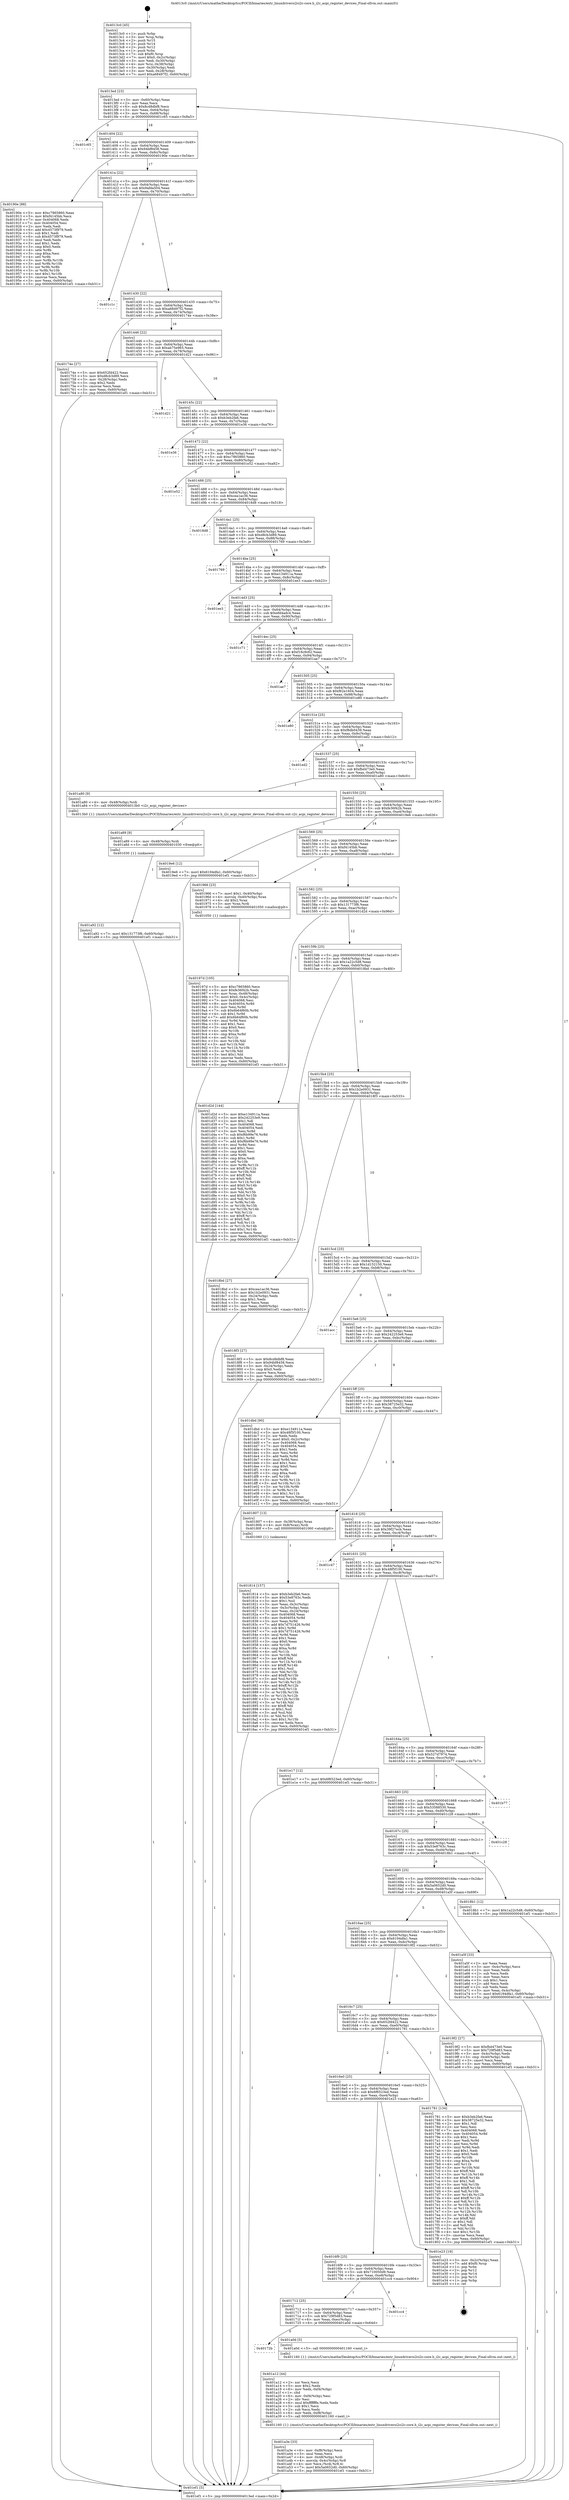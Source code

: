 digraph "0x4013c0" {
  label = "0x4013c0 (/mnt/c/Users/mathe/Desktop/tcc/POCII/binaries/extr_linuxdriversi2ci2c-core.h_i2c_acpi_register_devices_Final-ollvm.out::main(0))"
  labelloc = "t"
  node[shape=record]

  Entry [label="",width=0.3,height=0.3,shape=circle,fillcolor=black,style=filled]
  "0x4013ed" [label="{
     0x4013ed [23]\l
     | [instrs]\l
     &nbsp;&nbsp;0x4013ed \<+3\>: mov -0x60(%rbp),%eax\l
     &nbsp;&nbsp;0x4013f0 \<+2\>: mov %eax,%ecx\l
     &nbsp;&nbsp;0x4013f2 \<+6\>: sub $0x8cd8dbf8,%ecx\l
     &nbsp;&nbsp;0x4013f8 \<+3\>: mov %eax,-0x64(%rbp)\l
     &nbsp;&nbsp;0x4013fb \<+3\>: mov %ecx,-0x68(%rbp)\l
     &nbsp;&nbsp;0x4013fe \<+6\>: je 0000000000401c65 \<main+0x8a5\>\l
  }"]
  "0x401c65" [label="{
     0x401c65\l
  }", style=dashed]
  "0x401404" [label="{
     0x401404 [22]\l
     | [instrs]\l
     &nbsp;&nbsp;0x401404 \<+5\>: jmp 0000000000401409 \<main+0x49\>\l
     &nbsp;&nbsp;0x401409 \<+3\>: mov -0x64(%rbp),%eax\l
     &nbsp;&nbsp;0x40140c \<+5\>: sub $0x94bf8458,%eax\l
     &nbsp;&nbsp;0x401411 \<+3\>: mov %eax,-0x6c(%rbp)\l
     &nbsp;&nbsp;0x401414 \<+6\>: je 000000000040190e \<main+0x54e\>\l
  }"]
  Exit [label="",width=0.3,height=0.3,shape=circle,fillcolor=black,style=filled,peripheries=2]
  "0x40190e" [label="{
     0x40190e [88]\l
     | [instrs]\l
     &nbsp;&nbsp;0x40190e \<+5\>: mov $0xc7865860,%eax\l
     &nbsp;&nbsp;0x401913 \<+5\>: mov $0xf4145bb,%ecx\l
     &nbsp;&nbsp;0x401918 \<+7\>: mov 0x404068,%edx\l
     &nbsp;&nbsp;0x40191f \<+7\>: mov 0x404054,%esi\l
     &nbsp;&nbsp;0x401926 \<+2\>: mov %edx,%edi\l
     &nbsp;&nbsp;0x401928 \<+6\>: add $0x4573f979,%edi\l
     &nbsp;&nbsp;0x40192e \<+3\>: sub $0x1,%edi\l
     &nbsp;&nbsp;0x401931 \<+6\>: sub $0x4573f979,%edi\l
     &nbsp;&nbsp;0x401937 \<+3\>: imul %edi,%edx\l
     &nbsp;&nbsp;0x40193a \<+3\>: and $0x1,%edx\l
     &nbsp;&nbsp;0x40193d \<+3\>: cmp $0x0,%edx\l
     &nbsp;&nbsp;0x401940 \<+4\>: sete %r8b\l
     &nbsp;&nbsp;0x401944 \<+3\>: cmp $0xa,%esi\l
     &nbsp;&nbsp;0x401947 \<+4\>: setl %r9b\l
     &nbsp;&nbsp;0x40194b \<+3\>: mov %r8b,%r10b\l
     &nbsp;&nbsp;0x40194e \<+3\>: and %r9b,%r10b\l
     &nbsp;&nbsp;0x401951 \<+3\>: xor %r9b,%r8b\l
     &nbsp;&nbsp;0x401954 \<+3\>: or %r8b,%r10b\l
     &nbsp;&nbsp;0x401957 \<+4\>: test $0x1,%r10b\l
     &nbsp;&nbsp;0x40195b \<+3\>: cmovne %ecx,%eax\l
     &nbsp;&nbsp;0x40195e \<+3\>: mov %eax,-0x60(%rbp)\l
     &nbsp;&nbsp;0x401961 \<+5\>: jmp 0000000000401ef1 \<main+0xb31\>\l
  }"]
  "0x40141a" [label="{
     0x40141a [22]\l
     | [instrs]\l
     &nbsp;&nbsp;0x40141a \<+5\>: jmp 000000000040141f \<main+0x5f\>\l
     &nbsp;&nbsp;0x40141f \<+3\>: mov -0x64(%rbp),%eax\l
     &nbsp;&nbsp;0x401422 \<+5\>: sub $0x9afda504,%eax\l
     &nbsp;&nbsp;0x401427 \<+3\>: mov %eax,-0x70(%rbp)\l
     &nbsp;&nbsp;0x40142a \<+6\>: je 0000000000401c1c \<main+0x85c\>\l
  }"]
  "0x401a92" [label="{
     0x401a92 [12]\l
     | [instrs]\l
     &nbsp;&nbsp;0x401a92 \<+7\>: movl $0x131773f6,-0x60(%rbp)\l
     &nbsp;&nbsp;0x401a99 \<+5\>: jmp 0000000000401ef1 \<main+0xb31\>\l
  }"]
  "0x401c1c" [label="{
     0x401c1c\l
  }", style=dashed]
  "0x401430" [label="{
     0x401430 [22]\l
     | [instrs]\l
     &nbsp;&nbsp;0x401430 \<+5\>: jmp 0000000000401435 \<main+0x75\>\l
     &nbsp;&nbsp;0x401435 \<+3\>: mov -0x64(%rbp),%eax\l
     &nbsp;&nbsp;0x401438 \<+5\>: sub $0xa68497f2,%eax\l
     &nbsp;&nbsp;0x40143d \<+3\>: mov %eax,-0x74(%rbp)\l
     &nbsp;&nbsp;0x401440 \<+6\>: je 000000000040174e \<main+0x38e\>\l
  }"]
  "0x401a89" [label="{
     0x401a89 [9]\l
     | [instrs]\l
     &nbsp;&nbsp;0x401a89 \<+4\>: mov -0x48(%rbp),%rdi\l
     &nbsp;&nbsp;0x401a8d \<+5\>: call 0000000000401030 \<free@plt\>\l
     | [calls]\l
     &nbsp;&nbsp;0x401030 \{1\} (unknown)\l
  }"]
  "0x40174e" [label="{
     0x40174e [27]\l
     | [instrs]\l
     &nbsp;&nbsp;0x40174e \<+5\>: mov $0x652fd422,%eax\l
     &nbsp;&nbsp;0x401753 \<+5\>: mov $0xd8cb3d89,%ecx\l
     &nbsp;&nbsp;0x401758 \<+3\>: mov -0x28(%rbp),%edx\l
     &nbsp;&nbsp;0x40175b \<+3\>: cmp $0x2,%edx\l
     &nbsp;&nbsp;0x40175e \<+3\>: cmovne %ecx,%eax\l
     &nbsp;&nbsp;0x401761 \<+3\>: mov %eax,-0x60(%rbp)\l
     &nbsp;&nbsp;0x401764 \<+5\>: jmp 0000000000401ef1 \<main+0xb31\>\l
  }"]
  "0x401446" [label="{
     0x401446 [22]\l
     | [instrs]\l
     &nbsp;&nbsp;0x401446 \<+5\>: jmp 000000000040144b \<main+0x8b\>\l
     &nbsp;&nbsp;0x40144b \<+3\>: mov -0x64(%rbp),%eax\l
     &nbsp;&nbsp;0x40144e \<+5\>: sub $0xab75e965,%eax\l
     &nbsp;&nbsp;0x401453 \<+3\>: mov %eax,-0x78(%rbp)\l
     &nbsp;&nbsp;0x401456 \<+6\>: je 0000000000401d21 \<main+0x961\>\l
  }"]
  "0x401ef1" [label="{
     0x401ef1 [5]\l
     | [instrs]\l
     &nbsp;&nbsp;0x401ef1 \<+5\>: jmp 00000000004013ed \<main+0x2d\>\l
  }"]
  "0x4013c0" [label="{
     0x4013c0 [45]\l
     | [instrs]\l
     &nbsp;&nbsp;0x4013c0 \<+1\>: push %rbp\l
     &nbsp;&nbsp;0x4013c1 \<+3\>: mov %rsp,%rbp\l
     &nbsp;&nbsp;0x4013c4 \<+2\>: push %r15\l
     &nbsp;&nbsp;0x4013c6 \<+2\>: push %r14\l
     &nbsp;&nbsp;0x4013c8 \<+2\>: push %r12\l
     &nbsp;&nbsp;0x4013ca \<+1\>: push %rbx\l
     &nbsp;&nbsp;0x4013cb \<+7\>: sub $0xf0,%rsp\l
     &nbsp;&nbsp;0x4013d2 \<+7\>: movl $0x0,-0x2c(%rbp)\l
     &nbsp;&nbsp;0x4013d9 \<+3\>: mov %edi,-0x30(%rbp)\l
     &nbsp;&nbsp;0x4013dc \<+4\>: mov %rsi,-0x38(%rbp)\l
     &nbsp;&nbsp;0x4013e0 \<+3\>: mov -0x30(%rbp),%edi\l
     &nbsp;&nbsp;0x4013e3 \<+3\>: mov %edi,-0x28(%rbp)\l
     &nbsp;&nbsp;0x4013e6 \<+7\>: movl $0xa68497f2,-0x60(%rbp)\l
  }"]
  "0x401a3e" [label="{
     0x401a3e [33]\l
     | [instrs]\l
     &nbsp;&nbsp;0x401a3e \<+6\>: mov -0xf8(%rbp),%ecx\l
     &nbsp;&nbsp;0x401a44 \<+3\>: imul %eax,%ecx\l
     &nbsp;&nbsp;0x401a47 \<+4\>: mov -0x48(%rbp),%rdi\l
     &nbsp;&nbsp;0x401a4b \<+4\>: movslq -0x4c(%rbp),%r8\l
     &nbsp;&nbsp;0x401a4f \<+4\>: mov %ecx,(%rdi,%r8,4)\l
     &nbsp;&nbsp;0x401a53 \<+7\>: movl $0x5a0652d0,-0x60(%rbp)\l
     &nbsp;&nbsp;0x401a5a \<+5\>: jmp 0000000000401ef1 \<main+0xb31\>\l
  }"]
  "0x401d21" [label="{
     0x401d21\l
  }", style=dashed]
  "0x40145c" [label="{
     0x40145c [22]\l
     | [instrs]\l
     &nbsp;&nbsp;0x40145c \<+5\>: jmp 0000000000401461 \<main+0xa1\>\l
     &nbsp;&nbsp;0x401461 \<+3\>: mov -0x64(%rbp),%eax\l
     &nbsp;&nbsp;0x401464 \<+5\>: sub $0xb3eb2fa6,%eax\l
     &nbsp;&nbsp;0x401469 \<+3\>: mov %eax,-0x7c(%rbp)\l
     &nbsp;&nbsp;0x40146c \<+6\>: je 0000000000401e36 \<main+0xa76\>\l
  }"]
  "0x401a12" [label="{
     0x401a12 [44]\l
     | [instrs]\l
     &nbsp;&nbsp;0x401a12 \<+2\>: xor %ecx,%ecx\l
     &nbsp;&nbsp;0x401a14 \<+5\>: mov $0x2,%edx\l
     &nbsp;&nbsp;0x401a19 \<+6\>: mov %edx,-0xf4(%rbp)\l
     &nbsp;&nbsp;0x401a1f \<+1\>: cltd\l
     &nbsp;&nbsp;0x401a20 \<+6\>: mov -0xf4(%rbp),%esi\l
     &nbsp;&nbsp;0x401a26 \<+2\>: idiv %esi\l
     &nbsp;&nbsp;0x401a28 \<+6\>: imul $0xfffffffe,%edx,%edx\l
     &nbsp;&nbsp;0x401a2e \<+3\>: sub $0x1,%ecx\l
     &nbsp;&nbsp;0x401a31 \<+2\>: sub %ecx,%edx\l
     &nbsp;&nbsp;0x401a33 \<+6\>: mov %edx,-0xf8(%rbp)\l
     &nbsp;&nbsp;0x401a39 \<+5\>: call 0000000000401160 \<next_i\>\l
     | [calls]\l
     &nbsp;&nbsp;0x401160 \{1\} (/mnt/c/Users/mathe/Desktop/tcc/POCII/binaries/extr_linuxdriversi2ci2c-core.h_i2c_acpi_register_devices_Final-ollvm.out::next_i)\l
  }"]
  "0x401e36" [label="{
     0x401e36\l
  }", style=dashed]
  "0x401472" [label="{
     0x401472 [22]\l
     | [instrs]\l
     &nbsp;&nbsp;0x401472 \<+5\>: jmp 0000000000401477 \<main+0xb7\>\l
     &nbsp;&nbsp;0x401477 \<+3\>: mov -0x64(%rbp),%eax\l
     &nbsp;&nbsp;0x40147a \<+5\>: sub $0xc7865860,%eax\l
     &nbsp;&nbsp;0x40147f \<+3\>: mov %eax,-0x80(%rbp)\l
     &nbsp;&nbsp;0x401482 \<+6\>: je 0000000000401e52 \<main+0xa92\>\l
  }"]
  "0x40172b" [label="{
     0x40172b\l
  }", style=dashed]
  "0x401e52" [label="{
     0x401e52\l
  }", style=dashed]
  "0x401488" [label="{
     0x401488 [25]\l
     | [instrs]\l
     &nbsp;&nbsp;0x401488 \<+5\>: jmp 000000000040148d \<main+0xcd\>\l
     &nbsp;&nbsp;0x40148d \<+3\>: mov -0x64(%rbp),%eax\l
     &nbsp;&nbsp;0x401490 \<+5\>: sub $0xcea1ac36,%eax\l
     &nbsp;&nbsp;0x401495 \<+6\>: mov %eax,-0x84(%rbp)\l
     &nbsp;&nbsp;0x40149b \<+6\>: je 00000000004018d8 \<main+0x518\>\l
  }"]
  "0x401a0d" [label="{
     0x401a0d [5]\l
     | [instrs]\l
     &nbsp;&nbsp;0x401a0d \<+5\>: call 0000000000401160 \<next_i\>\l
     | [calls]\l
     &nbsp;&nbsp;0x401160 \{1\} (/mnt/c/Users/mathe/Desktop/tcc/POCII/binaries/extr_linuxdriversi2ci2c-core.h_i2c_acpi_register_devices_Final-ollvm.out::next_i)\l
  }"]
  "0x4018d8" [label="{
     0x4018d8\l
  }", style=dashed]
  "0x4014a1" [label="{
     0x4014a1 [25]\l
     | [instrs]\l
     &nbsp;&nbsp;0x4014a1 \<+5\>: jmp 00000000004014a6 \<main+0xe6\>\l
     &nbsp;&nbsp;0x4014a6 \<+3\>: mov -0x64(%rbp),%eax\l
     &nbsp;&nbsp;0x4014a9 \<+5\>: sub $0xd8cb3d89,%eax\l
     &nbsp;&nbsp;0x4014ae \<+6\>: mov %eax,-0x88(%rbp)\l
     &nbsp;&nbsp;0x4014b4 \<+6\>: je 0000000000401769 \<main+0x3a9\>\l
  }"]
  "0x401712" [label="{
     0x401712 [25]\l
     | [instrs]\l
     &nbsp;&nbsp;0x401712 \<+5\>: jmp 0000000000401717 \<main+0x357\>\l
     &nbsp;&nbsp;0x401717 \<+3\>: mov -0x64(%rbp),%eax\l
     &nbsp;&nbsp;0x40171a \<+5\>: sub $0x729f5d83,%eax\l
     &nbsp;&nbsp;0x40171f \<+6\>: mov %eax,-0xec(%rbp)\l
     &nbsp;&nbsp;0x401725 \<+6\>: je 0000000000401a0d \<main+0x64d\>\l
  }"]
  "0x401769" [label="{
     0x401769\l
  }", style=dashed]
  "0x4014ba" [label="{
     0x4014ba [25]\l
     | [instrs]\l
     &nbsp;&nbsp;0x4014ba \<+5\>: jmp 00000000004014bf \<main+0xff\>\l
     &nbsp;&nbsp;0x4014bf \<+3\>: mov -0x64(%rbp),%eax\l
     &nbsp;&nbsp;0x4014c2 \<+5\>: sub $0xe134911a,%eax\l
     &nbsp;&nbsp;0x4014c7 \<+6\>: mov %eax,-0x8c(%rbp)\l
     &nbsp;&nbsp;0x4014cd \<+6\>: je 0000000000401ee3 \<main+0xb23\>\l
  }"]
  "0x401cc4" [label="{
     0x401cc4\l
  }", style=dashed]
  "0x401ee3" [label="{
     0x401ee3\l
  }", style=dashed]
  "0x4014d3" [label="{
     0x4014d3 [25]\l
     | [instrs]\l
     &nbsp;&nbsp;0x4014d3 \<+5\>: jmp 00000000004014d8 \<main+0x118\>\l
     &nbsp;&nbsp;0x4014d8 \<+3\>: mov -0x64(%rbp),%eax\l
     &nbsp;&nbsp;0x4014db \<+5\>: sub $0xefd4adc4,%eax\l
     &nbsp;&nbsp;0x4014e0 \<+6\>: mov %eax,-0x90(%rbp)\l
     &nbsp;&nbsp;0x4014e6 \<+6\>: je 0000000000401c71 \<main+0x8b1\>\l
  }"]
  "0x4016f9" [label="{
     0x4016f9 [25]\l
     | [instrs]\l
     &nbsp;&nbsp;0x4016f9 \<+5\>: jmp 00000000004016fe \<main+0x33e\>\l
     &nbsp;&nbsp;0x4016fe \<+3\>: mov -0x64(%rbp),%eax\l
     &nbsp;&nbsp;0x401701 \<+5\>: sub $0x710050d9,%eax\l
     &nbsp;&nbsp;0x401706 \<+6\>: mov %eax,-0xe8(%rbp)\l
     &nbsp;&nbsp;0x40170c \<+6\>: je 0000000000401cc4 \<main+0x904\>\l
  }"]
  "0x401c71" [label="{
     0x401c71\l
  }", style=dashed]
  "0x4014ec" [label="{
     0x4014ec [25]\l
     | [instrs]\l
     &nbsp;&nbsp;0x4014ec \<+5\>: jmp 00000000004014f1 \<main+0x131\>\l
     &nbsp;&nbsp;0x4014f1 \<+3\>: mov -0x64(%rbp),%eax\l
     &nbsp;&nbsp;0x4014f4 \<+5\>: sub $0xf16c9c62,%eax\l
     &nbsp;&nbsp;0x4014f9 \<+6\>: mov %eax,-0x94(%rbp)\l
     &nbsp;&nbsp;0x4014ff \<+6\>: je 0000000000401ae7 \<main+0x727\>\l
  }"]
  "0x401e23" [label="{
     0x401e23 [19]\l
     | [instrs]\l
     &nbsp;&nbsp;0x401e23 \<+3\>: mov -0x2c(%rbp),%eax\l
     &nbsp;&nbsp;0x401e26 \<+7\>: add $0xf0,%rsp\l
     &nbsp;&nbsp;0x401e2d \<+1\>: pop %rbx\l
     &nbsp;&nbsp;0x401e2e \<+2\>: pop %r12\l
     &nbsp;&nbsp;0x401e30 \<+2\>: pop %r14\l
     &nbsp;&nbsp;0x401e32 \<+2\>: pop %r15\l
     &nbsp;&nbsp;0x401e34 \<+1\>: pop %rbp\l
     &nbsp;&nbsp;0x401e35 \<+1\>: ret\l
  }"]
  "0x401ae7" [label="{
     0x401ae7\l
  }", style=dashed]
  "0x401505" [label="{
     0x401505 [25]\l
     | [instrs]\l
     &nbsp;&nbsp;0x401505 \<+5\>: jmp 000000000040150a \<main+0x14a\>\l
     &nbsp;&nbsp;0x40150a \<+3\>: mov -0x64(%rbp),%eax\l
     &nbsp;&nbsp;0x40150d \<+5\>: sub $0xf62e1604,%eax\l
     &nbsp;&nbsp;0x401512 \<+6\>: mov %eax,-0x98(%rbp)\l
     &nbsp;&nbsp;0x401518 \<+6\>: je 0000000000401e80 \<main+0xac0\>\l
  }"]
  "0x40197d" [label="{
     0x40197d [105]\l
     | [instrs]\l
     &nbsp;&nbsp;0x40197d \<+5\>: mov $0xc7865860,%ecx\l
     &nbsp;&nbsp;0x401982 \<+5\>: mov $0xfe36f42b,%edx\l
     &nbsp;&nbsp;0x401987 \<+4\>: mov %rax,-0x48(%rbp)\l
     &nbsp;&nbsp;0x40198b \<+7\>: movl $0x0,-0x4c(%rbp)\l
     &nbsp;&nbsp;0x401992 \<+7\>: mov 0x404068,%esi\l
     &nbsp;&nbsp;0x401999 \<+8\>: mov 0x404054,%r8d\l
     &nbsp;&nbsp;0x4019a1 \<+3\>: mov %esi,%r9d\l
     &nbsp;&nbsp;0x4019a4 \<+7\>: sub $0x6b64f60b,%r9d\l
     &nbsp;&nbsp;0x4019ab \<+4\>: sub $0x1,%r9d\l
     &nbsp;&nbsp;0x4019af \<+7\>: add $0x6b64f60b,%r9d\l
     &nbsp;&nbsp;0x4019b6 \<+4\>: imul %r9d,%esi\l
     &nbsp;&nbsp;0x4019ba \<+3\>: and $0x1,%esi\l
     &nbsp;&nbsp;0x4019bd \<+3\>: cmp $0x0,%esi\l
     &nbsp;&nbsp;0x4019c0 \<+4\>: sete %r10b\l
     &nbsp;&nbsp;0x4019c4 \<+4\>: cmp $0xa,%r8d\l
     &nbsp;&nbsp;0x4019c8 \<+4\>: setl %r11b\l
     &nbsp;&nbsp;0x4019cc \<+3\>: mov %r10b,%bl\l
     &nbsp;&nbsp;0x4019cf \<+3\>: and %r11b,%bl\l
     &nbsp;&nbsp;0x4019d2 \<+3\>: xor %r11b,%r10b\l
     &nbsp;&nbsp;0x4019d5 \<+3\>: or %r10b,%bl\l
     &nbsp;&nbsp;0x4019d8 \<+3\>: test $0x1,%bl\l
     &nbsp;&nbsp;0x4019db \<+3\>: cmovne %edx,%ecx\l
     &nbsp;&nbsp;0x4019de \<+3\>: mov %ecx,-0x60(%rbp)\l
     &nbsp;&nbsp;0x4019e1 \<+5\>: jmp 0000000000401ef1 \<main+0xb31\>\l
  }"]
  "0x401e80" [label="{
     0x401e80\l
  }", style=dashed]
  "0x40151e" [label="{
     0x40151e [25]\l
     | [instrs]\l
     &nbsp;&nbsp;0x40151e \<+5\>: jmp 0000000000401523 \<main+0x163\>\l
     &nbsp;&nbsp;0x401523 \<+3\>: mov -0x64(%rbp),%eax\l
     &nbsp;&nbsp;0x401526 \<+5\>: sub $0xf8db0439,%eax\l
     &nbsp;&nbsp;0x40152b \<+6\>: mov %eax,-0x9c(%rbp)\l
     &nbsp;&nbsp;0x401531 \<+6\>: je 0000000000401ed2 \<main+0xb12\>\l
  }"]
  "0x401814" [label="{
     0x401814 [157]\l
     | [instrs]\l
     &nbsp;&nbsp;0x401814 \<+5\>: mov $0xb3eb2fa6,%ecx\l
     &nbsp;&nbsp;0x401819 \<+5\>: mov $0x53e8763c,%edx\l
     &nbsp;&nbsp;0x40181e \<+3\>: mov $0x1,%sil\l
     &nbsp;&nbsp;0x401821 \<+3\>: mov %eax,-0x3c(%rbp)\l
     &nbsp;&nbsp;0x401824 \<+3\>: mov -0x3c(%rbp),%eax\l
     &nbsp;&nbsp;0x401827 \<+3\>: mov %eax,-0x24(%rbp)\l
     &nbsp;&nbsp;0x40182a \<+7\>: mov 0x404068,%eax\l
     &nbsp;&nbsp;0x401831 \<+8\>: mov 0x404054,%r8d\l
     &nbsp;&nbsp;0x401839 \<+3\>: mov %eax,%r9d\l
     &nbsp;&nbsp;0x40183c \<+7\>: add $0x7d751426,%r9d\l
     &nbsp;&nbsp;0x401843 \<+4\>: sub $0x1,%r9d\l
     &nbsp;&nbsp;0x401847 \<+7\>: sub $0x7d751426,%r9d\l
     &nbsp;&nbsp;0x40184e \<+4\>: imul %r9d,%eax\l
     &nbsp;&nbsp;0x401852 \<+3\>: and $0x1,%eax\l
     &nbsp;&nbsp;0x401855 \<+3\>: cmp $0x0,%eax\l
     &nbsp;&nbsp;0x401858 \<+4\>: sete %r10b\l
     &nbsp;&nbsp;0x40185c \<+4\>: cmp $0xa,%r8d\l
     &nbsp;&nbsp;0x401860 \<+4\>: setl %r11b\l
     &nbsp;&nbsp;0x401864 \<+3\>: mov %r10b,%bl\l
     &nbsp;&nbsp;0x401867 \<+3\>: xor $0xff,%bl\l
     &nbsp;&nbsp;0x40186a \<+3\>: mov %r11b,%r14b\l
     &nbsp;&nbsp;0x40186d \<+4\>: xor $0xff,%r14b\l
     &nbsp;&nbsp;0x401871 \<+4\>: xor $0x1,%sil\l
     &nbsp;&nbsp;0x401875 \<+3\>: mov %bl,%r15b\l
     &nbsp;&nbsp;0x401878 \<+4\>: and $0xff,%r15b\l
     &nbsp;&nbsp;0x40187c \<+3\>: and %sil,%r10b\l
     &nbsp;&nbsp;0x40187f \<+3\>: mov %r14b,%r12b\l
     &nbsp;&nbsp;0x401882 \<+4\>: and $0xff,%r12b\l
     &nbsp;&nbsp;0x401886 \<+3\>: and %sil,%r11b\l
     &nbsp;&nbsp;0x401889 \<+3\>: or %r10b,%r15b\l
     &nbsp;&nbsp;0x40188c \<+3\>: or %r11b,%r12b\l
     &nbsp;&nbsp;0x40188f \<+3\>: xor %r12b,%r15b\l
     &nbsp;&nbsp;0x401892 \<+3\>: or %r14b,%bl\l
     &nbsp;&nbsp;0x401895 \<+3\>: xor $0xff,%bl\l
     &nbsp;&nbsp;0x401898 \<+4\>: or $0x1,%sil\l
     &nbsp;&nbsp;0x40189c \<+3\>: and %sil,%bl\l
     &nbsp;&nbsp;0x40189f \<+3\>: or %bl,%r15b\l
     &nbsp;&nbsp;0x4018a2 \<+4\>: test $0x1,%r15b\l
     &nbsp;&nbsp;0x4018a6 \<+3\>: cmovne %edx,%ecx\l
     &nbsp;&nbsp;0x4018a9 \<+3\>: mov %ecx,-0x60(%rbp)\l
     &nbsp;&nbsp;0x4018ac \<+5\>: jmp 0000000000401ef1 \<main+0xb31\>\l
  }"]
  "0x401ed2" [label="{
     0x401ed2\l
  }", style=dashed]
  "0x401537" [label="{
     0x401537 [25]\l
     | [instrs]\l
     &nbsp;&nbsp;0x401537 \<+5\>: jmp 000000000040153c \<main+0x17c\>\l
     &nbsp;&nbsp;0x40153c \<+3\>: mov -0x64(%rbp),%eax\l
     &nbsp;&nbsp;0x40153f \<+5\>: sub $0xfbd473e0,%eax\l
     &nbsp;&nbsp;0x401544 \<+6\>: mov %eax,-0xa0(%rbp)\l
     &nbsp;&nbsp;0x40154a \<+6\>: je 0000000000401a80 \<main+0x6c0\>\l
  }"]
  "0x4016e0" [label="{
     0x4016e0 [25]\l
     | [instrs]\l
     &nbsp;&nbsp;0x4016e0 \<+5\>: jmp 00000000004016e5 \<main+0x325\>\l
     &nbsp;&nbsp;0x4016e5 \<+3\>: mov -0x64(%rbp),%eax\l
     &nbsp;&nbsp;0x4016e8 \<+5\>: sub $0x6f6523ed,%eax\l
     &nbsp;&nbsp;0x4016ed \<+6\>: mov %eax,-0xe4(%rbp)\l
     &nbsp;&nbsp;0x4016f3 \<+6\>: je 0000000000401e23 \<main+0xa63\>\l
  }"]
  "0x401a80" [label="{
     0x401a80 [9]\l
     | [instrs]\l
     &nbsp;&nbsp;0x401a80 \<+4\>: mov -0x48(%rbp),%rdi\l
     &nbsp;&nbsp;0x401a84 \<+5\>: call 00000000004013b0 \<i2c_acpi_register_devices\>\l
     | [calls]\l
     &nbsp;&nbsp;0x4013b0 \{1\} (/mnt/c/Users/mathe/Desktop/tcc/POCII/binaries/extr_linuxdriversi2ci2c-core.h_i2c_acpi_register_devices_Final-ollvm.out::i2c_acpi_register_devices)\l
  }"]
  "0x401550" [label="{
     0x401550 [25]\l
     | [instrs]\l
     &nbsp;&nbsp;0x401550 \<+5\>: jmp 0000000000401555 \<main+0x195\>\l
     &nbsp;&nbsp;0x401555 \<+3\>: mov -0x64(%rbp),%eax\l
     &nbsp;&nbsp;0x401558 \<+5\>: sub $0xfe36f42b,%eax\l
     &nbsp;&nbsp;0x40155d \<+6\>: mov %eax,-0xa4(%rbp)\l
     &nbsp;&nbsp;0x401563 \<+6\>: je 00000000004019e6 \<main+0x626\>\l
  }"]
  "0x401781" [label="{
     0x401781 [134]\l
     | [instrs]\l
     &nbsp;&nbsp;0x401781 \<+5\>: mov $0xb3eb2fa6,%eax\l
     &nbsp;&nbsp;0x401786 \<+5\>: mov $0x38725e32,%ecx\l
     &nbsp;&nbsp;0x40178b \<+2\>: mov $0x1,%dl\l
     &nbsp;&nbsp;0x40178d \<+2\>: xor %esi,%esi\l
     &nbsp;&nbsp;0x40178f \<+7\>: mov 0x404068,%edi\l
     &nbsp;&nbsp;0x401796 \<+8\>: mov 0x404054,%r8d\l
     &nbsp;&nbsp;0x40179e \<+3\>: sub $0x1,%esi\l
     &nbsp;&nbsp;0x4017a1 \<+3\>: mov %edi,%r9d\l
     &nbsp;&nbsp;0x4017a4 \<+3\>: add %esi,%r9d\l
     &nbsp;&nbsp;0x4017a7 \<+4\>: imul %r9d,%edi\l
     &nbsp;&nbsp;0x4017ab \<+3\>: and $0x1,%edi\l
     &nbsp;&nbsp;0x4017ae \<+3\>: cmp $0x0,%edi\l
     &nbsp;&nbsp;0x4017b1 \<+4\>: sete %r10b\l
     &nbsp;&nbsp;0x4017b5 \<+4\>: cmp $0xa,%r8d\l
     &nbsp;&nbsp;0x4017b9 \<+4\>: setl %r11b\l
     &nbsp;&nbsp;0x4017bd \<+3\>: mov %r10b,%bl\l
     &nbsp;&nbsp;0x4017c0 \<+3\>: xor $0xff,%bl\l
     &nbsp;&nbsp;0x4017c3 \<+3\>: mov %r11b,%r14b\l
     &nbsp;&nbsp;0x4017c6 \<+4\>: xor $0xff,%r14b\l
     &nbsp;&nbsp;0x4017ca \<+3\>: xor $0x1,%dl\l
     &nbsp;&nbsp;0x4017cd \<+3\>: mov %bl,%r15b\l
     &nbsp;&nbsp;0x4017d0 \<+4\>: and $0xff,%r15b\l
     &nbsp;&nbsp;0x4017d4 \<+3\>: and %dl,%r10b\l
     &nbsp;&nbsp;0x4017d7 \<+3\>: mov %r14b,%r12b\l
     &nbsp;&nbsp;0x4017da \<+4\>: and $0xff,%r12b\l
     &nbsp;&nbsp;0x4017de \<+3\>: and %dl,%r11b\l
     &nbsp;&nbsp;0x4017e1 \<+3\>: or %r10b,%r15b\l
     &nbsp;&nbsp;0x4017e4 \<+3\>: or %r11b,%r12b\l
     &nbsp;&nbsp;0x4017e7 \<+3\>: xor %r12b,%r15b\l
     &nbsp;&nbsp;0x4017ea \<+3\>: or %r14b,%bl\l
     &nbsp;&nbsp;0x4017ed \<+3\>: xor $0xff,%bl\l
     &nbsp;&nbsp;0x4017f0 \<+3\>: or $0x1,%dl\l
     &nbsp;&nbsp;0x4017f3 \<+2\>: and %dl,%bl\l
     &nbsp;&nbsp;0x4017f5 \<+3\>: or %bl,%r15b\l
     &nbsp;&nbsp;0x4017f8 \<+4\>: test $0x1,%r15b\l
     &nbsp;&nbsp;0x4017fc \<+3\>: cmovne %ecx,%eax\l
     &nbsp;&nbsp;0x4017ff \<+3\>: mov %eax,-0x60(%rbp)\l
     &nbsp;&nbsp;0x401802 \<+5\>: jmp 0000000000401ef1 \<main+0xb31\>\l
  }"]
  "0x4019e6" [label="{
     0x4019e6 [12]\l
     | [instrs]\l
     &nbsp;&nbsp;0x4019e6 \<+7\>: movl $0x6194dfa1,-0x60(%rbp)\l
     &nbsp;&nbsp;0x4019ed \<+5\>: jmp 0000000000401ef1 \<main+0xb31\>\l
  }"]
  "0x401569" [label="{
     0x401569 [25]\l
     | [instrs]\l
     &nbsp;&nbsp;0x401569 \<+5\>: jmp 000000000040156e \<main+0x1ae\>\l
     &nbsp;&nbsp;0x40156e \<+3\>: mov -0x64(%rbp),%eax\l
     &nbsp;&nbsp;0x401571 \<+5\>: sub $0xf4145bb,%eax\l
     &nbsp;&nbsp;0x401576 \<+6\>: mov %eax,-0xa8(%rbp)\l
     &nbsp;&nbsp;0x40157c \<+6\>: je 0000000000401966 \<main+0x5a6\>\l
  }"]
  "0x4016c7" [label="{
     0x4016c7 [25]\l
     | [instrs]\l
     &nbsp;&nbsp;0x4016c7 \<+5\>: jmp 00000000004016cc \<main+0x30c\>\l
     &nbsp;&nbsp;0x4016cc \<+3\>: mov -0x64(%rbp),%eax\l
     &nbsp;&nbsp;0x4016cf \<+5\>: sub $0x652fd422,%eax\l
     &nbsp;&nbsp;0x4016d4 \<+6\>: mov %eax,-0xe0(%rbp)\l
     &nbsp;&nbsp;0x4016da \<+6\>: je 0000000000401781 \<main+0x3c1\>\l
  }"]
  "0x401966" [label="{
     0x401966 [23]\l
     | [instrs]\l
     &nbsp;&nbsp;0x401966 \<+7\>: movl $0x1,-0x40(%rbp)\l
     &nbsp;&nbsp;0x40196d \<+4\>: movslq -0x40(%rbp),%rax\l
     &nbsp;&nbsp;0x401971 \<+4\>: shl $0x2,%rax\l
     &nbsp;&nbsp;0x401975 \<+3\>: mov %rax,%rdi\l
     &nbsp;&nbsp;0x401978 \<+5\>: call 0000000000401050 \<malloc@plt\>\l
     | [calls]\l
     &nbsp;&nbsp;0x401050 \{1\} (unknown)\l
  }"]
  "0x401582" [label="{
     0x401582 [25]\l
     | [instrs]\l
     &nbsp;&nbsp;0x401582 \<+5\>: jmp 0000000000401587 \<main+0x1c7\>\l
     &nbsp;&nbsp;0x401587 \<+3\>: mov -0x64(%rbp),%eax\l
     &nbsp;&nbsp;0x40158a \<+5\>: sub $0x131773f6,%eax\l
     &nbsp;&nbsp;0x40158f \<+6\>: mov %eax,-0xac(%rbp)\l
     &nbsp;&nbsp;0x401595 \<+6\>: je 0000000000401d2d \<main+0x96d\>\l
  }"]
  "0x4019f2" [label="{
     0x4019f2 [27]\l
     | [instrs]\l
     &nbsp;&nbsp;0x4019f2 \<+5\>: mov $0xfbd473e0,%eax\l
     &nbsp;&nbsp;0x4019f7 \<+5\>: mov $0x729f5d83,%ecx\l
     &nbsp;&nbsp;0x4019fc \<+3\>: mov -0x4c(%rbp),%edx\l
     &nbsp;&nbsp;0x4019ff \<+3\>: cmp -0x40(%rbp),%edx\l
     &nbsp;&nbsp;0x401a02 \<+3\>: cmovl %ecx,%eax\l
     &nbsp;&nbsp;0x401a05 \<+3\>: mov %eax,-0x60(%rbp)\l
     &nbsp;&nbsp;0x401a08 \<+5\>: jmp 0000000000401ef1 \<main+0xb31\>\l
  }"]
  "0x401d2d" [label="{
     0x401d2d [144]\l
     | [instrs]\l
     &nbsp;&nbsp;0x401d2d \<+5\>: mov $0xe134911a,%eax\l
     &nbsp;&nbsp;0x401d32 \<+5\>: mov $0x242253e9,%ecx\l
     &nbsp;&nbsp;0x401d37 \<+2\>: mov $0x1,%dl\l
     &nbsp;&nbsp;0x401d39 \<+7\>: mov 0x404068,%esi\l
     &nbsp;&nbsp;0x401d40 \<+7\>: mov 0x404054,%edi\l
     &nbsp;&nbsp;0x401d47 \<+3\>: mov %esi,%r8d\l
     &nbsp;&nbsp;0x401d4a \<+7\>: sub $0xf6b99e76,%r8d\l
     &nbsp;&nbsp;0x401d51 \<+4\>: sub $0x1,%r8d\l
     &nbsp;&nbsp;0x401d55 \<+7\>: add $0xf6b99e76,%r8d\l
     &nbsp;&nbsp;0x401d5c \<+4\>: imul %r8d,%esi\l
     &nbsp;&nbsp;0x401d60 \<+3\>: and $0x1,%esi\l
     &nbsp;&nbsp;0x401d63 \<+3\>: cmp $0x0,%esi\l
     &nbsp;&nbsp;0x401d66 \<+4\>: sete %r9b\l
     &nbsp;&nbsp;0x401d6a \<+3\>: cmp $0xa,%edi\l
     &nbsp;&nbsp;0x401d6d \<+4\>: setl %r10b\l
     &nbsp;&nbsp;0x401d71 \<+3\>: mov %r9b,%r11b\l
     &nbsp;&nbsp;0x401d74 \<+4\>: xor $0xff,%r11b\l
     &nbsp;&nbsp;0x401d78 \<+3\>: mov %r10b,%bl\l
     &nbsp;&nbsp;0x401d7b \<+3\>: xor $0xff,%bl\l
     &nbsp;&nbsp;0x401d7e \<+3\>: xor $0x0,%dl\l
     &nbsp;&nbsp;0x401d81 \<+3\>: mov %r11b,%r14b\l
     &nbsp;&nbsp;0x401d84 \<+4\>: and $0x0,%r14b\l
     &nbsp;&nbsp;0x401d88 \<+3\>: and %dl,%r9b\l
     &nbsp;&nbsp;0x401d8b \<+3\>: mov %bl,%r15b\l
     &nbsp;&nbsp;0x401d8e \<+4\>: and $0x0,%r15b\l
     &nbsp;&nbsp;0x401d92 \<+3\>: and %dl,%r10b\l
     &nbsp;&nbsp;0x401d95 \<+3\>: or %r9b,%r14b\l
     &nbsp;&nbsp;0x401d98 \<+3\>: or %r10b,%r15b\l
     &nbsp;&nbsp;0x401d9b \<+3\>: xor %r15b,%r14b\l
     &nbsp;&nbsp;0x401d9e \<+3\>: or %bl,%r11b\l
     &nbsp;&nbsp;0x401da1 \<+4\>: xor $0xff,%r11b\l
     &nbsp;&nbsp;0x401da5 \<+3\>: or $0x0,%dl\l
     &nbsp;&nbsp;0x401da8 \<+3\>: and %dl,%r11b\l
     &nbsp;&nbsp;0x401dab \<+3\>: or %r11b,%r14b\l
     &nbsp;&nbsp;0x401dae \<+4\>: test $0x1,%r14b\l
     &nbsp;&nbsp;0x401db2 \<+3\>: cmovne %ecx,%eax\l
     &nbsp;&nbsp;0x401db5 \<+3\>: mov %eax,-0x60(%rbp)\l
     &nbsp;&nbsp;0x401db8 \<+5\>: jmp 0000000000401ef1 \<main+0xb31\>\l
  }"]
  "0x40159b" [label="{
     0x40159b [25]\l
     | [instrs]\l
     &nbsp;&nbsp;0x40159b \<+5\>: jmp 00000000004015a0 \<main+0x1e0\>\l
     &nbsp;&nbsp;0x4015a0 \<+3\>: mov -0x64(%rbp),%eax\l
     &nbsp;&nbsp;0x4015a3 \<+5\>: sub $0x1a22c5d8,%eax\l
     &nbsp;&nbsp;0x4015a8 \<+6\>: mov %eax,-0xb0(%rbp)\l
     &nbsp;&nbsp;0x4015ae \<+6\>: je 00000000004018bd \<main+0x4fd\>\l
  }"]
  "0x4016ae" [label="{
     0x4016ae [25]\l
     | [instrs]\l
     &nbsp;&nbsp;0x4016ae \<+5\>: jmp 00000000004016b3 \<main+0x2f3\>\l
     &nbsp;&nbsp;0x4016b3 \<+3\>: mov -0x64(%rbp),%eax\l
     &nbsp;&nbsp;0x4016b6 \<+5\>: sub $0x6194dfa1,%eax\l
     &nbsp;&nbsp;0x4016bb \<+6\>: mov %eax,-0xdc(%rbp)\l
     &nbsp;&nbsp;0x4016c1 \<+6\>: je 00000000004019f2 \<main+0x632\>\l
  }"]
  "0x4018bd" [label="{
     0x4018bd [27]\l
     | [instrs]\l
     &nbsp;&nbsp;0x4018bd \<+5\>: mov $0xcea1ac36,%eax\l
     &nbsp;&nbsp;0x4018c2 \<+5\>: mov $0x1b2e0931,%ecx\l
     &nbsp;&nbsp;0x4018c7 \<+3\>: mov -0x24(%rbp),%edx\l
     &nbsp;&nbsp;0x4018ca \<+3\>: cmp $0x1,%edx\l
     &nbsp;&nbsp;0x4018cd \<+3\>: cmovl %ecx,%eax\l
     &nbsp;&nbsp;0x4018d0 \<+3\>: mov %eax,-0x60(%rbp)\l
     &nbsp;&nbsp;0x4018d3 \<+5\>: jmp 0000000000401ef1 \<main+0xb31\>\l
  }"]
  "0x4015b4" [label="{
     0x4015b4 [25]\l
     | [instrs]\l
     &nbsp;&nbsp;0x4015b4 \<+5\>: jmp 00000000004015b9 \<main+0x1f9\>\l
     &nbsp;&nbsp;0x4015b9 \<+3\>: mov -0x64(%rbp),%eax\l
     &nbsp;&nbsp;0x4015bc \<+5\>: sub $0x1b2e0931,%eax\l
     &nbsp;&nbsp;0x4015c1 \<+6\>: mov %eax,-0xb4(%rbp)\l
     &nbsp;&nbsp;0x4015c7 \<+6\>: je 00000000004018f3 \<main+0x533\>\l
  }"]
  "0x401a5f" [label="{
     0x401a5f [33]\l
     | [instrs]\l
     &nbsp;&nbsp;0x401a5f \<+2\>: xor %eax,%eax\l
     &nbsp;&nbsp;0x401a61 \<+3\>: mov -0x4c(%rbp),%ecx\l
     &nbsp;&nbsp;0x401a64 \<+2\>: mov %eax,%edx\l
     &nbsp;&nbsp;0x401a66 \<+2\>: sub %ecx,%edx\l
     &nbsp;&nbsp;0x401a68 \<+2\>: mov %eax,%ecx\l
     &nbsp;&nbsp;0x401a6a \<+3\>: sub $0x1,%ecx\l
     &nbsp;&nbsp;0x401a6d \<+2\>: add %ecx,%edx\l
     &nbsp;&nbsp;0x401a6f \<+2\>: sub %edx,%eax\l
     &nbsp;&nbsp;0x401a71 \<+3\>: mov %eax,-0x4c(%rbp)\l
     &nbsp;&nbsp;0x401a74 \<+7\>: movl $0x6194dfa1,-0x60(%rbp)\l
     &nbsp;&nbsp;0x401a7b \<+5\>: jmp 0000000000401ef1 \<main+0xb31\>\l
  }"]
  "0x4018f3" [label="{
     0x4018f3 [27]\l
     | [instrs]\l
     &nbsp;&nbsp;0x4018f3 \<+5\>: mov $0x8cd8dbf8,%eax\l
     &nbsp;&nbsp;0x4018f8 \<+5\>: mov $0x94bf8458,%ecx\l
     &nbsp;&nbsp;0x4018fd \<+3\>: mov -0x24(%rbp),%edx\l
     &nbsp;&nbsp;0x401900 \<+3\>: cmp $0x0,%edx\l
     &nbsp;&nbsp;0x401903 \<+3\>: cmove %ecx,%eax\l
     &nbsp;&nbsp;0x401906 \<+3\>: mov %eax,-0x60(%rbp)\l
     &nbsp;&nbsp;0x401909 \<+5\>: jmp 0000000000401ef1 \<main+0xb31\>\l
  }"]
  "0x4015cd" [label="{
     0x4015cd [25]\l
     | [instrs]\l
     &nbsp;&nbsp;0x4015cd \<+5\>: jmp 00000000004015d2 \<main+0x212\>\l
     &nbsp;&nbsp;0x4015d2 \<+3\>: mov -0x64(%rbp),%eax\l
     &nbsp;&nbsp;0x4015d5 \<+5\>: sub $0x1d152150,%eax\l
     &nbsp;&nbsp;0x4015da \<+6\>: mov %eax,-0xb8(%rbp)\l
     &nbsp;&nbsp;0x4015e0 \<+6\>: je 0000000000401acc \<main+0x70c\>\l
  }"]
  "0x401695" [label="{
     0x401695 [25]\l
     | [instrs]\l
     &nbsp;&nbsp;0x401695 \<+5\>: jmp 000000000040169a \<main+0x2da\>\l
     &nbsp;&nbsp;0x40169a \<+3\>: mov -0x64(%rbp),%eax\l
     &nbsp;&nbsp;0x40169d \<+5\>: sub $0x5a0652d0,%eax\l
     &nbsp;&nbsp;0x4016a2 \<+6\>: mov %eax,-0xd8(%rbp)\l
     &nbsp;&nbsp;0x4016a8 \<+6\>: je 0000000000401a5f \<main+0x69f\>\l
  }"]
  "0x401acc" [label="{
     0x401acc\l
  }", style=dashed]
  "0x4015e6" [label="{
     0x4015e6 [25]\l
     | [instrs]\l
     &nbsp;&nbsp;0x4015e6 \<+5\>: jmp 00000000004015eb \<main+0x22b\>\l
     &nbsp;&nbsp;0x4015eb \<+3\>: mov -0x64(%rbp),%eax\l
     &nbsp;&nbsp;0x4015ee \<+5\>: sub $0x242253e9,%eax\l
     &nbsp;&nbsp;0x4015f3 \<+6\>: mov %eax,-0xbc(%rbp)\l
     &nbsp;&nbsp;0x4015f9 \<+6\>: je 0000000000401dbd \<main+0x9fd\>\l
  }"]
  "0x4018b1" [label="{
     0x4018b1 [12]\l
     | [instrs]\l
     &nbsp;&nbsp;0x4018b1 \<+7\>: movl $0x1a22c5d8,-0x60(%rbp)\l
     &nbsp;&nbsp;0x4018b8 \<+5\>: jmp 0000000000401ef1 \<main+0xb31\>\l
  }"]
  "0x401dbd" [label="{
     0x401dbd [90]\l
     | [instrs]\l
     &nbsp;&nbsp;0x401dbd \<+5\>: mov $0xe134911a,%eax\l
     &nbsp;&nbsp;0x401dc2 \<+5\>: mov $0x48f5f100,%ecx\l
     &nbsp;&nbsp;0x401dc7 \<+2\>: xor %edx,%edx\l
     &nbsp;&nbsp;0x401dc9 \<+7\>: movl $0x0,-0x2c(%rbp)\l
     &nbsp;&nbsp;0x401dd0 \<+7\>: mov 0x404068,%esi\l
     &nbsp;&nbsp;0x401dd7 \<+7\>: mov 0x404054,%edi\l
     &nbsp;&nbsp;0x401dde \<+3\>: sub $0x1,%edx\l
     &nbsp;&nbsp;0x401de1 \<+3\>: mov %esi,%r8d\l
     &nbsp;&nbsp;0x401de4 \<+3\>: add %edx,%r8d\l
     &nbsp;&nbsp;0x401de7 \<+4\>: imul %r8d,%esi\l
     &nbsp;&nbsp;0x401deb \<+3\>: and $0x1,%esi\l
     &nbsp;&nbsp;0x401dee \<+3\>: cmp $0x0,%esi\l
     &nbsp;&nbsp;0x401df1 \<+4\>: sete %r9b\l
     &nbsp;&nbsp;0x401df5 \<+3\>: cmp $0xa,%edi\l
     &nbsp;&nbsp;0x401df8 \<+4\>: setl %r10b\l
     &nbsp;&nbsp;0x401dfc \<+3\>: mov %r9b,%r11b\l
     &nbsp;&nbsp;0x401dff \<+3\>: and %r10b,%r11b\l
     &nbsp;&nbsp;0x401e02 \<+3\>: xor %r10b,%r9b\l
     &nbsp;&nbsp;0x401e05 \<+3\>: or %r9b,%r11b\l
     &nbsp;&nbsp;0x401e08 \<+4\>: test $0x1,%r11b\l
     &nbsp;&nbsp;0x401e0c \<+3\>: cmovne %ecx,%eax\l
     &nbsp;&nbsp;0x401e0f \<+3\>: mov %eax,-0x60(%rbp)\l
     &nbsp;&nbsp;0x401e12 \<+5\>: jmp 0000000000401ef1 \<main+0xb31\>\l
  }"]
  "0x4015ff" [label="{
     0x4015ff [25]\l
     | [instrs]\l
     &nbsp;&nbsp;0x4015ff \<+5\>: jmp 0000000000401604 \<main+0x244\>\l
     &nbsp;&nbsp;0x401604 \<+3\>: mov -0x64(%rbp),%eax\l
     &nbsp;&nbsp;0x401607 \<+5\>: sub $0x38725e32,%eax\l
     &nbsp;&nbsp;0x40160c \<+6\>: mov %eax,-0xc0(%rbp)\l
     &nbsp;&nbsp;0x401612 \<+6\>: je 0000000000401807 \<main+0x447\>\l
  }"]
  "0x40167c" [label="{
     0x40167c [25]\l
     | [instrs]\l
     &nbsp;&nbsp;0x40167c \<+5\>: jmp 0000000000401681 \<main+0x2c1\>\l
     &nbsp;&nbsp;0x401681 \<+3\>: mov -0x64(%rbp),%eax\l
     &nbsp;&nbsp;0x401684 \<+5\>: sub $0x53e8763c,%eax\l
     &nbsp;&nbsp;0x401689 \<+6\>: mov %eax,-0xd4(%rbp)\l
     &nbsp;&nbsp;0x40168f \<+6\>: je 00000000004018b1 \<main+0x4f1\>\l
  }"]
  "0x401807" [label="{
     0x401807 [13]\l
     | [instrs]\l
     &nbsp;&nbsp;0x401807 \<+4\>: mov -0x38(%rbp),%rax\l
     &nbsp;&nbsp;0x40180b \<+4\>: mov 0x8(%rax),%rdi\l
     &nbsp;&nbsp;0x40180f \<+5\>: call 0000000000401060 \<atoi@plt\>\l
     | [calls]\l
     &nbsp;&nbsp;0x401060 \{1\} (unknown)\l
  }"]
  "0x401618" [label="{
     0x401618 [25]\l
     | [instrs]\l
     &nbsp;&nbsp;0x401618 \<+5\>: jmp 000000000040161d \<main+0x25d\>\l
     &nbsp;&nbsp;0x40161d \<+3\>: mov -0x64(%rbp),%eax\l
     &nbsp;&nbsp;0x401620 \<+5\>: sub $0x39f27ecb,%eax\l
     &nbsp;&nbsp;0x401625 \<+6\>: mov %eax,-0xc4(%rbp)\l
     &nbsp;&nbsp;0x40162b \<+6\>: je 0000000000401c47 \<main+0x887\>\l
  }"]
  "0x401c28" [label="{
     0x401c28\l
  }", style=dashed]
  "0x401c47" [label="{
     0x401c47\l
  }", style=dashed]
  "0x401631" [label="{
     0x401631 [25]\l
     | [instrs]\l
     &nbsp;&nbsp;0x401631 \<+5\>: jmp 0000000000401636 \<main+0x276\>\l
     &nbsp;&nbsp;0x401636 \<+3\>: mov -0x64(%rbp),%eax\l
     &nbsp;&nbsp;0x401639 \<+5\>: sub $0x48f5f100,%eax\l
     &nbsp;&nbsp;0x40163e \<+6\>: mov %eax,-0xc8(%rbp)\l
     &nbsp;&nbsp;0x401644 \<+6\>: je 0000000000401e17 \<main+0xa57\>\l
  }"]
  "0x401663" [label="{
     0x401663 [25]\l
     | [instrs]\l
     &nbsp;&nbsp;0x401663 \<+5\>: jmp 0000000000401668 \<main+0x2a8\>\l
     &nbsp;&nbsp;0x401668 \<+3\>: mov -0x64(%rbp),%eax\l
     &nbsp;&nbsp;0x40166b \<+5\>: sub $0x53588530,%eax\l
     &nbsp;&nbsp;0x401670 \<+6\>: mov %eax,-0xd0(%rbp)\l
     &nbsp;&nbsp;0x401676 \<+6\>: je 0000000000401c28 \<main+0x868\>\l
  }"]
  "0x401e17" [label="{
     0x401e17 [12]\l
     | [instrs]\l
     &nbsp;&nbsp;0x401e17 \<+7\>: movl $0x6f6523ed,-0x60(%rbp)\l
     &nbsp;&nbsp;0x401e1e \<+5\>: jmp 0000000000401ef1 \<main+0xb31\>\l
  }"]
  "0x40164a" [label="{
     0x40164a [25]\l
     | [instrs]\l
     &nbsp;&nbsp;0x40164a \<+5\>: jmp 000000000040164f \<main+0x28f\>\l
     &nbsp;&nbsp;0x40164f \<+3\>: mov -0x64(%rbp),%eax\l
     &nbsp;&nbsp;0x401652 \<+5\>: sub $0x527d7974,%eax\l
     &nbsp;&nbsp;0x401657 \<+6\>: mov %eax,-0xcc(%rbp)\l
     &nbsp;&nbsp;0x40165d \<+6\>: je 0000000000401b77 \<main+0x7b7\>\l
  }"]
  "0x401b77" [label="{
     0x401b77\l
  }", style=dashed]
  Entry -> "0x4013c0" [label=" 1"]
  "0x4013ed" -> "0x401c65" [label=" 0"]
  "0x4013ed" -> "0x401404" [label=" 18"]
  "0x401e23" -> Exit [label=" 1"]
  "0x401404" -> "0x40190e" [label=" 1"]
  "0x401404" -> "0x40141a" [label=" 17"]
  "0x401e17" -> "0x401ef1" [label=" 1"]
  "0x40141a" -> "0x401c1c" [label=" 0"]
  "0x40141a" -> "0x401430" [label=" 17"]
  "0x401dbd" -> "0x401ef1" [label=" 1"]
  "0x401430" -> "0x40174e" [label=" 1"]
  "0x401430" -> "0x401446" [label=" 16"]
  "0x40174e" -> "0x401ef1" [label=" 1"]
  "0x4013c0" -> "0x4013ed" [label=" 1"]
  "0x401ef1" -> "0x4013ed" [label=" 17"]
  "0x401d2d" -> "0x401ef1" [label=" 1"]
  "0x401446" -> "0x401d21" [label=" 0"]
  "0x401446" -> "0x40145c" [label=" 16"]
  "0x401a92" -> "0x401ef1" [label=" 1"]
  "0x40145c" -> "0x401e36" [label=" 0"]
  "0x40145c" -> "0x401472" [label=" 16"]
  "0x401a89" -> "0x401a92" [label=" 1"]
  "0x401472" -> "0x401e52" [label=" 0"]
  "0x401472" -> "0x401488" [label=" 16"]
  "0x401a80" -> "0x401a89" [label=" 1"]
  "0x401488" -> "0x4018d8" [label=" 0"]
  "0x401488" -> "0x4014a1" [label=" 16"]
  "0x401a5f" -> "0x401ef1" [label=" 1"]
  "0x4014a1" -> "0x401769" [label=" 0"]
  "0x4014a1" -> "0x4014ba" [label=" 16"]
  "0x401a12" -> "0x401a3e" [label=" 1"]
  "0x4014ba" -> "0x401ee3" [label=" 0"]
  "0x4014ba" -> "0x4014d3" [label=" 16"]
  "0x401a0d" -> "0x401a12" [label=" 1"]
  "0x4014d3" -> "0x401c71" [label=" 0"]
  "0x4014d3" -> "0x4014ec" [label=" 16"]
  "0x401712" -> "0x401a0d" [label=" 1"]
  "0x4014ec" -> "0x401ae7" [label=" 0"]
  "0x4014ec" -> "0x401505" [label=" 16"]
  "0x401a3e" -> "0x401ef1" [label=" 1"]
  "0x401505" -> "0x401e80" [label=" 0"]
  "0x401505" -> "0x40151e" [label=" 16"]
  "0x4016f9" -> "0x401cc4" [label=" 0"]
  "0x40151e" -> "0x401ed2" [label=" 0"]
  "0x40151e" -> "0x401537" [label=" 16"]
  "0x401712" -> "0x40172b" [label=" 0"]
  "0x401537" -> "0x401a80" [label=" 1"]
  "0x401537" -> "0x401550" [label=" 15"]
  "0x4016e0" -> "0x4016f9" [label=" 1"]
  "0x401550" -> "0x4019e6" [label=" 1"]
  "0x401550" -> "0x401569" [label=" 14"]
  "0x4016e0" -> "0x401e23" [label=" 1"]
  "0x401569" -> "0x401966" [label=" 1"]
  "0x401569" -> "0x401582" [label=" 13"]
  "0x4019f2" -> "0x401ef1" [label=" 2"]
  "0x401582" -> "0x401d2d" [label=" 1"]
  "0x401582" -> "0x40159b" [label=" 12"]
  "0x4019e6" -> "0x401ef1" [label=" 1"]
  "0x40159b" -> "0x4018bd" [label=" 1"]
  "0x40159b" -> "0x4015b4" [label=" 11"]
  "0x401966" -> "0x40197d" [label=" 1"]
  "0x4015b4" -> "0x4018f3" [label=" 1"]
  "0x4015b4" -> "0x4015cd" [label=" 10"]
  "0x40190e" -> "0x401ef1" [label=" 1"]
  "0x4015cd" -> "0x401acc" [label=" 0"]
  "0x4015cd" -> "0x4015e6" [label=" 10"]
  "0x4018bd" -> "0x401ef1" [label=" 1"]
  "0x4015e6" -> "0x401dbd" [label=" 1"]
  "0x4015e6" -> "0x4015ff" [label=" 9"]
  "0x4018b1" -> "0x401ef1" [label=" 1"]
  "0x4015ff" -> "0x401807" [label=" 1"]
  "0x4015ff" -> "0x401618" [label=" 8"]
  "0x401807" -> "0x401814" [label=" 1"]
  "0x401618" -> "0x401c47" [label=" 0"]
  "0x401618" -> "0x401631" [label=" 8"]
  "0x401781" -> "0x401ef1" [label=" 1"]
  "0x401631" -> "0x401e17" [label=" 1"]
  "0x401631" -> "0x40164a" [label=" 7"]
  "0x4016c7" -> "0x401781" [label=" 1"]
  "0x40164a" -> "0x401b77" [label=" 0"]
  "0x40164a" -> "0x401663" [label=" 7"]
  "0x4016c7" -> "0x4016e0" [label=" 2"]
  "0x401663" -> "0x401c28" [label=" 0"]
  "0x401663" -> "0x40167c" [label=" 7"]
  "0x401814" -> "0x401ef1" [label=" 1"]
  "0x40167c" -> "0x4018b1" [label=" 1"]
  "0x40167c" -> "0x401695" [label=" 6"]
  "0x4018f3" -> "0x401ef1" [label=" 1"]
  "0x401695" -> "0x401a5f" [label=" 1"]
  "0x401695" -> "0x4016ae" [label=" 5"]
  "0x40197d" -> "0x401ef1" [label=" 1"]
  "0x4016ae" -> "0x4019f2" [label=" 2"]
  "0x4016ae" -> "0x4016c7" [label=" 3"]
  "0x4016f9" -> "0x401712" [label=" 1"]
}
